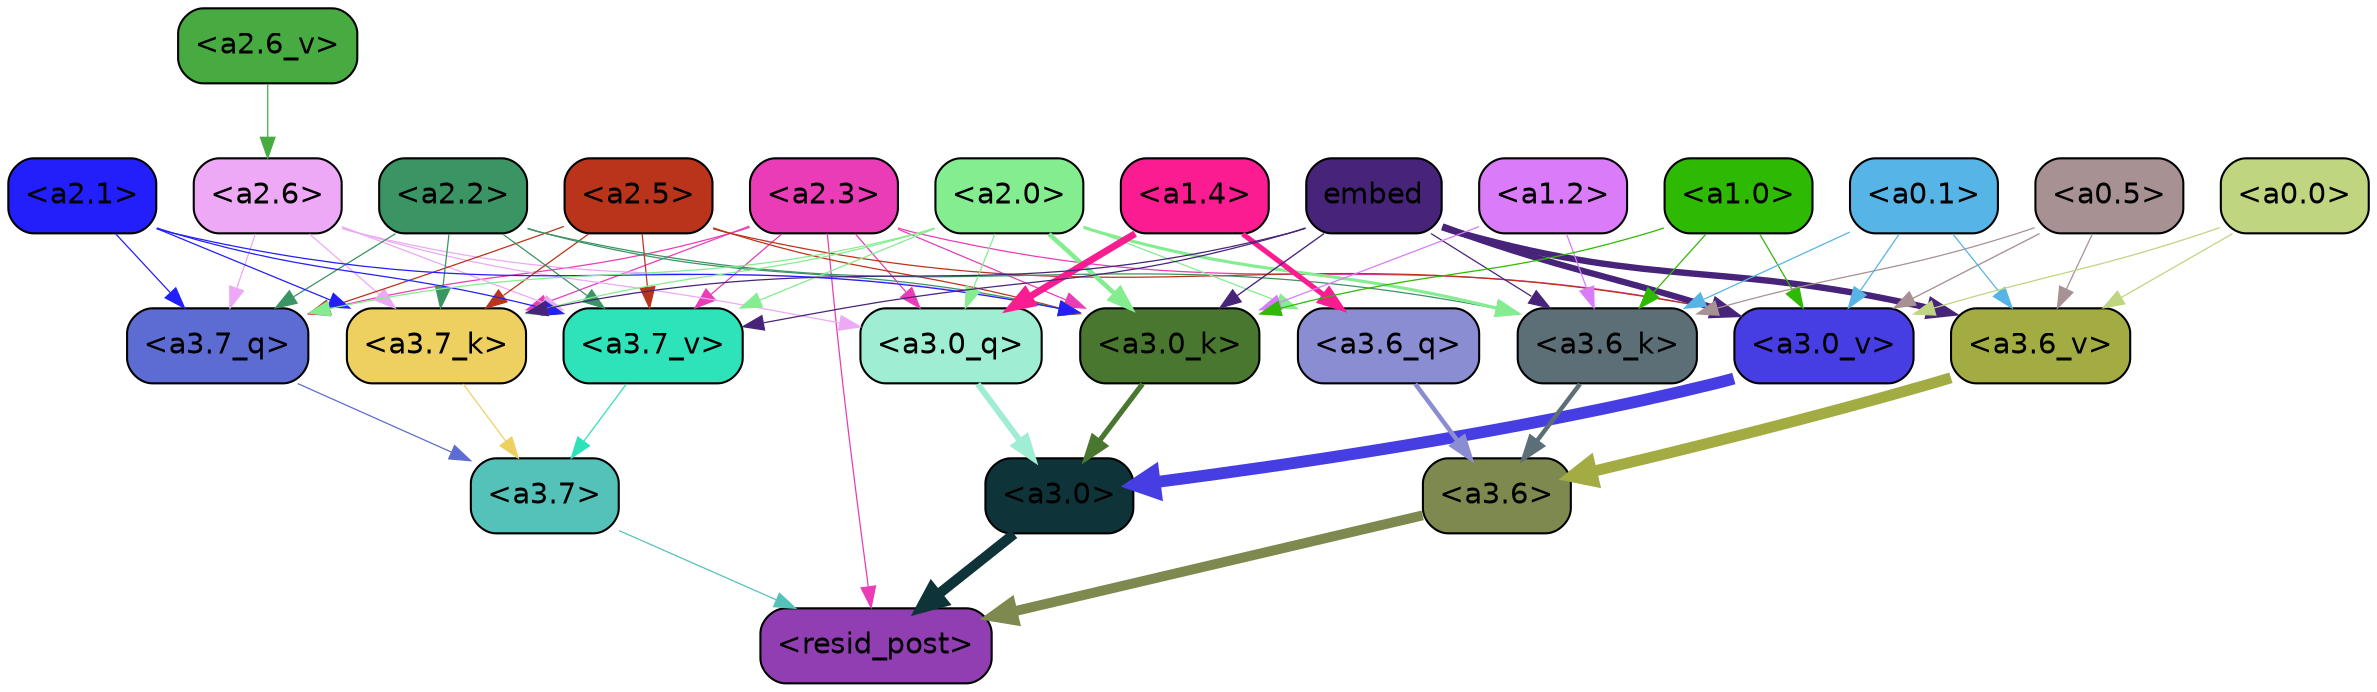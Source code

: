 strict digraph "" {
	graph [bgcolor=transparent,
		layout=dot,
		overlap=false,
		splines=true
	];
	"<a3.7>"	[color=black,
		fillcolor="#55c2ba",
		fontname=Helvetica,
		shape=box,
		style="filled, rounded"];
	"<resid_post>"	[color=black,
		fillcolor="#913eb2",
		fontname=Helvetica,
		shape=box,
		style="filled, rounded"];
	"<a3.7>" -> "<resid_post>"	[color="#55c2ba",
		penwidth=0.6];
	"<a3.6>"	[color=black,
		fillcolor="#7d894e",
		fontname=Helvetica,
		shape=box,
		style="filled, rounded"];
	"<a3.6>" -> "<resid_post>"	[color="#7d894e",
		penwidth=4.7534414529800415];
	"<a3.0>"	[color=black,
		fillcolor="#0e3439",
		fontname=Helvetica,
		shape=box,
		style="filled, rounded"];
	"<a3.0>" -> "<resid_post>"	[color="#0e3439",
		penwidth=4.898576855659485];
	"<a2.3>"	[color=black,
		fillcolor="#ea3cb6",
		fontname=Helvetica,
		shape=box,
		style="filled, rounded"];
	"<a2.3>" -> "<resid_post>"	[color="#ea3cb6",
		penwidth=0.6];
	"<a3.7_q>"	[color=black,
		fillcolor="#5d6cd2",
		fontname=Helvetica,
		shape=box,
		style="filled, rounded"];
	"<a2.3>" -> "<a3.7_q>"	[color="#ea3cb6",
		penwidth=0.6];
	"<a3.0_q>"	[color=black,
		fillcolor="#9fedd3",
		fontname=Helvetica,
		shape=box,
		style="filled, rounded"];
	"<a2.3>" -> "<a3.0_q>"	[color="#ea3cb6",
		penwidth=0.6];
	"<a3.7_k>"	[color=black,
		fillcolor="#eed061",
		fontname=Helvetica,
		shape=box,
		style="filled, rounded"];
	"<a2.3>" -> "<a3.7_k>"	[color="#ea3cb6",
		penwidth=0.6];
	"<a3.0_k>"	[color=black,
		fillcolor="#497730",
		fontname=Helvetica,
		shape=box,
		style="filled, rounded"];
	"<a2.3>" -> "<a3.0_k>"	[color="#ea3cb6",
		penwidth=0.6];
	"<a3.7_v>"	[color=black,
		fillcolor="#2ee2ba",
		fontname=Helvetica,
		shape=box,
		style="filled, rounded"];
	"<a2.3>" -> "<a3.7_v>"	[color="#ea3cb6",
		penwidth=0.6];
	"<a3.0_v>"	[color=black,
		fillcolor="#463ee3",
		fontname=Helvetica,
		shape=box,
		style="filled, rounded"];
	"<a2.3>" -> "<a3.0_v>"	[color="#ea3cb6",
		penwidth=0.6];
	"<a3.7_q>" -> "<a3.7>"	[color="#5d6cd2",
		penwidth=0.6];
	"<a3.6_q>"	[color=black,
		fillcolor="#8b8dd3",
		fontname=Helvetica,
		shape=box,
		style="filled, rounded"];
	"<a3.6_q>" -> "<a3.6>"	[color="#8b8dd3",
		penwidth=2.160832464694977];
	"<a3.0_q>" -> "<a3.0>"	[color="#9fedd3",
		penwidth=2.870753765106201];
	"<a3.7_k>" -> "<a3.7>"	[color="#eed061",
		penwidth=0.6];
	"<a3.6_k>"	[color=black,
		fillcolor="#5c6f76",
		fontname=Helvetica,
		shape=box,
		style="filled, rounded"];
	"<a3.6_k>" -> "<a3.6>"	[color="#5c6f76",
		penwidth=2.13908451795578];
	"<a3.0_k>" -> "<a3.0>"	[color="#497730",
		penwidth=2.520303964614868];
	"<a3.7_v>" -> "<a3.7>"	[color="#2ee2ba",
		penwidth=0.6];
	"<a3.6_v>"	[color=black,
		fillcolor="#a3ac42",
		fontname=Helvetica,
		shape=box,
		style="filled, rounded"];
	"<a3.6_v>" -> "<a3.6>"	[color="#a3ac42",
		penwidth=5.297133803367615];
	"<a3.0_v>" -> "<a3.0>"	[color="#463ee3",
		penwidth=5.680712580680847];
	"<a2.6>"	[color=black,
		fillcolor="#eda9f6",
		fontname=Helvetica,
		shape=box,
		style="filled, rounded"];
	"<a2.6>" -> "<a3.7_q>"	[color="#eda9f6",
		penwidth=0.6];
	"<a2.6>" -> "<a3.0_q>"	[color="#eda9f6",
		penwidth=0.6];
	"<a2.6>" -> "<a3.7_k>"	[color="#eda9f6",
		penwidth=0.6];
	"<a2.6>" -> "<a3.0_k>"	[color="#eda9f6",
		penwidth=0.6];
	"<a2.6>" -> "<a3.7_v>"	[color="#eda9f6",
		penwidth=0.6];
	"<a2.5>"	[color=black,
		fillcolor="#b9341a",
		fontname=Helvetica,
		shape=box,
		style="filled, rounded"];
	"<a2.5>" -> "<a3.7_q>"	[color="#b9341a",
		penwidth=0.6];
	"<a2.5>" -> "<a3.7_k>"	[color="#b9341a",
		penwidth=0.6];
	"<a2.5>" -> "<a3.0_k>"	[color="#b9341a",
		penwidth=0.6];
	"<a2.5>" -> "<a3.7_v>"	[color="#b9341a",
		penwidth=0.6];
	"<a2.5>" -> "<a3.0_v>"	[color="#b9341a",
		penwidth=0.6];
	"<a2.2>"	[color=black,
		fillcolor="#3a9463",
		fontname=Helvetica,
		shape=box,
		style="filled, rounded"];
	"<a2.2>" -> "<a3.7_q>"	[color="#3a9463",
		penwidth=0.6];
	"<a2.2>" -> "<a3.7_k>"	[color="#3a9463",
		penwidth=0.6];
	"<a2.2>" -> "<a3.6_k>"	[color="#3a9463",
		penwidth=0.6];
	"<a2.2>" -> "<a3.0_k>"	[color="#3a9463",
		penwidth=0.6];
	"<a2.2>" -> "<a3.7_v>"	[color="#3a9463",
		penwidth=0.6];
	"<a2.1>"	[color=black,
		fillcolor="#221ffa",
		fontname=Helvetica,
		shape=box,
		style="filled, rounded"];
	"<a2.1>" -> "<a3.7_q>"	[color="#221ffa",
		penwidth=0.6];
	"<a2.1>" -> "<a3.7_k>"	[color="#221ffa",
		penwidth=0.6];
	"<a2.1>" -> "<a3.0_k>"	[color="#221ffa",
		penwidth=0.6];
	"<a2.1>" -> "<a3.7_v>"	[color="#221ffa",
		penwidth=0.6];
	"<a2.0>"	[color=black,
		fillcolor="#84ed8f",
		fontname=Helvetica,
		shape=box,
		style="filled, rounded"];
	"<a2.0>" -> "<a3.7_q>"	[color="#84ed8f",
		penwidth=0.6];
	"<a2.0>" -> "<a3.6_q>"	[color="#84ed8f",
		penwidth=0.6];
	"<a2.0>" -> "<a3.0_q>"	[color="#84ed8f",
		penwidth=0.6];
	"<a2.0>" -> "<a3.7_k>"	[color="#84ed8f",
		penwidth=0.6];
	"<a2.0>" -> "<a3.6_k>"	[color="#84ed8f",
		penwidth=1.4957321882247925];
	"<a2.0>" -> "<a3.0_k>"	[color="#84ed8f",
		penwidth=2.18752121925354];
	"<a2.0>" -> "<a3.7_v>"	[color="#84ed8f",
		penwidth=0.6];
	"<a1.4>"	[color=black,
		fillcolor="#fb1c91",
		fontname=Helvetica,
		shape=box,
		style="filled, rounded"];
	"<a1.4>" -> "<a3.6_q>"	[color="#fb1c91",
		penwidth=2.4829938411712646];
	"<a1.4>" -> "<a3.0_q>"	[color="#fb1c91",
		penwidth=3.299744725227356];
	embed	[color=black,
		fillcolor="#472479",
		fontname=Helvetica,
		shape=box,
		style="filled, rounded"];
	embed -> "<a3.7_k>"	[color="#472479",
		penwidth=0.6];
	embed -> "<a3.6_k>"	[color="#472479",
		penwidth=0.6];
	embed -> "<a3.0_k>"	[color="#472479",
		penwidth=0.6394047290086746];
	embed -> "<a3.7_v>"	[color="#472479",
		penwidth=0.6];
	embed -> "<a3.6_v>"	[color="#472479",
		penwidth=3.067279100418091];
	embed -> "<a3.0_v>"	[color="#472479",
		penwidth=3.0212591886520386];
	"<a1.2>"	[color=black,
		fillcolor="#da7bf9",
		fontname=Helvetica,
		shape=box,
		style="filled, rounded"];
	"<a1.2>" -> "<a3.6_k>"	[color="#da7bf9",
		penwidth=0.6];
	"<a1.2>" -> "<a3.0_k>"	[color="#da7bf9",
		penwidth=0.6];
	"<a1.0>"	[color=black,
		fillcolor="#2eb903",
		fontname=Helvetica,
		shape=box,
		style="filled, rounded"];
	"<a1.0>" -> "<a3.6_k>"	[color="#2eb903",
		penwidth=0.6];
	"<a1.0>" -> "<a3.0_k>"	[color="#2eb903",
		penwidth=0.6];
	"<a1.0>" -> "<a3.0_v>"	[color="#2eb903",
		penwidth=0.6];
	"<a0.5>"	[color=black,
		fillcolor="#a89193",
		fontname=Helvetica,
		shape=box,
		style="filled, rounded"];
	"<a0.5>" -> "<a3.6_k>"	[color="#a89193",
		penwidth=0.6];
	"<a0.5>" -> "<a3.6_v>"	[color="#a89193",
		penwidth=0.6];
	"<a0.5>" -> "<a3.0_v>"	[color="#a89193",
		penwidth=0.648682102560997];
	"<a0.1>"	[color=black,
		fillcolor="#56b4e6",
		fontname=Helvetica,
		shape=box,
		style="filled, rounded"];
	"<a0.1>" -> "<a3.6_k>"	[color="#56b4e6",
		penwidth=0.6];
	"<a0.1>" -> "<a3.6_v>"	[color="#56b4e6",
		penwidth=0.6];
	"<a0.1>" -> "<a3.0_v>"	[color="#56b4e6",
		penwidth=0.6];
	"<a0.0>"	[color=black,
		fillcolor="#bfd580",
		fontname=Helvetica,
		shape=box,
		style="filled, rounded"];
	"<a0.0>" -> "<a3.6_v>"	[color="#bfd580",
		penwidth=0.6];
	"<a0.0>" -> "<a3.0_v>"	[color="#bfd580",
		penwidth=0.6];
	"<a2.6_v>"	[color=black,
		fillcolor="#48ab42",
		fontname=Helvetica,
		shape=box,
		style="filled, rounded"];
	"<a2.6_v>" -> "<a2.6>"	[color="#48ab42",
		penwidth=0.6];
}
